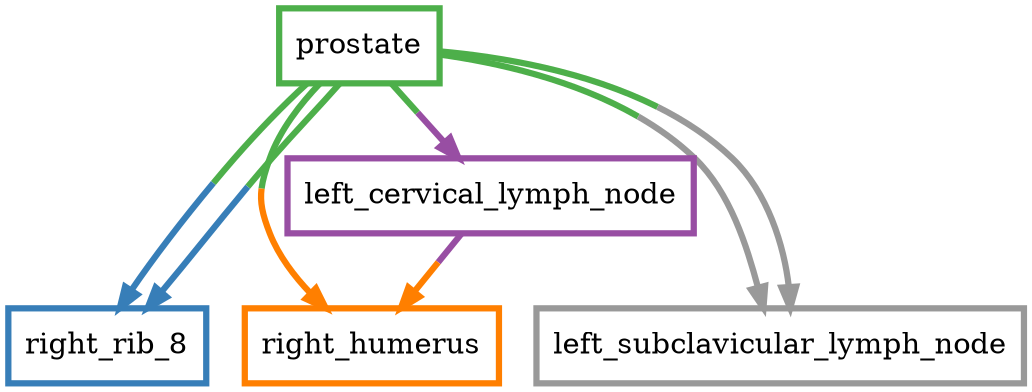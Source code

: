 digraph barS {
	{
		rank=same
	2 [shape=box,penwidth=3,colorscheme=set19,color=3,label="prostate"]
	}
	{
		rank=same
		4 [shape=box,penwidth=3,colorscheme=set19,color=2,label="right_rib_8"]
		3 [shape=box,penwidth=3,colorscheme=set19,color=5,label="right_humerus"]
		1 [shape=box,penwidth=3,colorscheme=set19,color=9,label="left_subclavicular_lymph_node"]
	}
	0 [shape=box,penwidth=3,colorscheme=set19,color=4,label="left_cervical_lymph_node"]
	2 -> 4 [penwidth=3,colorscheme=set19,color="3;0.5:2"]
	2 -> 4 [penwidth=3,colorscheme=set19,color="3;0.5:2"]
	2 -> 3 [penwidth=3,colorscheme=set19,color="3;0.5:5"]
	2 -> 1 [penwidth=3,colorscheme=set19,color="3;0.5:9"]
	2 -> 0 [penwidth=3,colorscheme=set19,color="3;0.5:4"]
	2 -> 1 [penwidth=3,colorscheme=set19,color="3;0.5:9"]
	0 -> 3 [penwidth=3,colorscheme=set19,color="4;0.5:5"]
}
